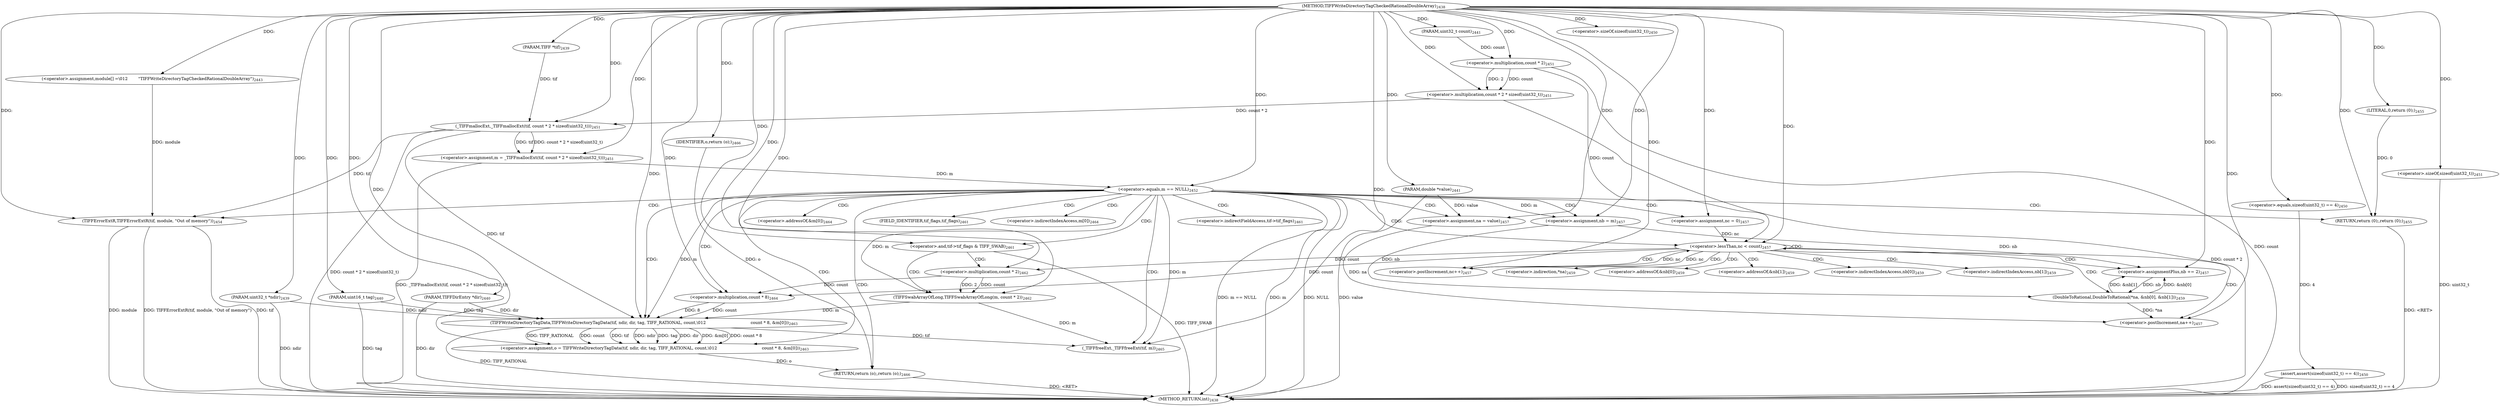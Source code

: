 digraph "TIFFWriteDirectoryTagCheckedRationalDoubleArray" {  
"70624" [label = <(METHOD,TIFFWriteDirectoryTagCheckedRationalDoubleArray)<SUB>2438</SUB>> ]
"70735" [label = <(METHOD_RETURN,int)<SUB>2438</SUB>> ]
"70625" [label = <(PARAM,TIFF *tif)<SUB>2439</SUB>> ]
"70626" [label = <(PARAM,uint32_t *ndir)<SUB>2439</SUB>> ]
"70627" [label = <(PARAM,TIFFDirEntry *dir)<SUB>2440</SUB>> ]
"70628" [label = <(PARAM,uint16_t tag)<SUB>2440</SUB>> ]
"70629" [label = <(PARAM,uint32_t count)<SUB>2441</SUB>> ]
"70630" [label = <(PARAM,double *value)<SUB>2441</SUB>> ]
"70633" [label = <(&lt;operator&gt;.assignment,module[] =\012        &quot;TIFFWriteDirectoryTagCheckedRationalDoubleArray&quot;)<SUB>2443</SUB>> ]
"70641" [label = <(assert,assert(sizeof(uint32_t) == 4))<SUB>2450</SUB>> ]
"70646" [label = <(&lt;operator&gt;.assignment,m = _TIFFmallocExt(tif, count * 2 * sizeof(uint32_t)))<SUB>2451</SUB>> ]
"70714" [label = <(&lt;operator&gt;.assignment,o = TIFFWriteDirectoryTagData(tif, ndir, dir, tag, TIFF_RATIONAL, count,\012                                  count * 8, &amp;m[0]))<SUB>2463</SUB>> ]
"70730" [label = <(_TIFFfreeExt,_TIFFfreeExt(tif, m))<SUB>2465</SUB>> ]
"70733" [label = <(RETURN,return (o);,return (o);)<SUB>2466</SUB>> ]
"70657" [label = <(&lt;operator&gt;.equals,m == NULL)<SUB>2452</SUB>> ]
"70679" [label = <(&lt;operator&gt;.lessThan,nc &lt; count)<SUB>2457</SUB>> ]
"70703" [label = <(&lt;operator&gt;.and,tif-&gt;tif_flags &amp; TIFF_SWAB)<SUB>2461</SUB>> ]
"70734" [label = <(IDENTIFIER,o,return (o);)<SUB>2466</SUB>> ]
"70642" [label = <(&lt;operator&gt;.equals,sizeof(uint32_t) == 4)<SUB>2450</SUB>> ]
"70648" [label = <(_TIFFmallocExt,_TIFFmallocExt(tif, count * 2 * sizeof(uint32_t)))<SUB>2451</SUB>> ]
"70661" [label = <(TIFFErrorExtR,TIFFErrorExtR(tif, module, &quot;Out of memory&quot;))<SUB>2454</SUB>> ]
"70665" [label = <(RETURN,return (0);,return (0);)<SUB>2455</SUB>> ]
"70683" [label = <(&lt;operator&gt;.postIncrement,na++)<SUB>2457</SUB>> ]
"70685" [label = <(&lt;operator&gt;.assignmentPlus,nb += 2)<SUB>2457</SUB>> ]
"70688" [label = <(&lt;operator&gt;.postIncrement,nc++)<SUB>2457</SUB>> ]
"70691" [label = <(DoubleToRational,DoubleToRational(*na, &amp;nb[0], &amp;nb[1]))<SUB>2459</SUB>> ]
"70709" [label = <(TIFFSwabArrayOfLong,TIFFSwabArrayOfLong(m, count * 2))<SUB>2462</SUB>> ]
"70716" [label = <(TIFFWriteDirectoryTagData,TIFFWriteDirectoryTagData(tif, ndir, dir, tag, TIFF_RATIONAL, count,\012                                  count * 8, &amp;m[0]))<SUB>2463</SUB>> ]
"70643" [label = <(&lt;operator&gt;.sizeOf,sizeof(uint32_t))<SUB>2450</SUB>> ]
"70650" [label = <(&lt;operator&gt;.multiplication,count * 2 * sizeof(uint32_t))<SUB>2451</SUB>> ]
"70666" [label = <(LITERAL,0,return (0);)<SUB>2455</SUB>> ]
"70670" [label = <(&lt;operator&gt;.assignment,na = value)<SUB>2457</SUB>> ]
"70673" [label = <(&lt;operator&gt;.assignment,nb = m)<SUB>2457</SUB>> ]
"70676" [label = <(&lt;operator&gt;.assignment,nc = 0)<SUB>2457</SUB>> ]
"70723" [label = <(&lt;operator&gt;.multiplication,count * 8)<SUB>2464</SUB>> ]
"70651" [label = <(&lt;operator&gt;.multiplication,count * 2)<SUB>2451</SUB>> ]
"70654" [label = <(&lt;operator&gt;.sizeOf,sizeof(uint32_t))<SUB>2451</SUB>> ]
"70711" [label = <(&lt;operator&gt;.multiplication,count * 2)<SUB>2462</SUB>> ]
"70704" [label = <(&lt;operator&gt;.indirectFieldAccess,tif-&gt;tif_flags)<SUB>2461</SUB>> ]
"70726" [label = <(&lt;operator&gt;.addressOf,&amp;m[0])<SUB>2464</SUB>> ]
"70692" [label = <(&lt;operator&gt;.indirection,*na)<SUB>2459</SUB>> ]
"70694" [label = <(&lt;operator&gt;.addressOf,&amp;nb[0])<SUB>2459</SUB>> ]
"70698" [label = <(&lt;operator&gt;.addressOf,&amp;nb[1])<SUB>2459</SUB>> ]
"70706" [label = <(FIELD_IDENTIFIER,tif_flags,tif_flags)<SUB>2461</SUB>> ]
"70727" [label = <(&lt;operator&gt;.indirectIndexAccess,m[0])<SUB>2464</SUB>> ]
"70695" [label = <(&lt;operator&gt;.indirectIndexAccess,nb[0])<SUB>2459</SUB>> ]
"70699" [label = <(&lt;operator&gt;.indirectIndexAccess,nb[1])<SUB>2459</SUB>> ]
  "70733" -> "70735"  [ label = "DDG: &lt;RET&gt;"] 
  "70665" -> "70735"  [ label = "DDG: &lt;RET&gt;"] 
  "70626" -> "70735"  [ label = "DDG: ndir"] 
  "70627" -> "70735"  [ label = "DDG: dir"] 
  "70628" -> "70735"  [ label = "DDG: tag"] 
  "70630" -> "70735"  [ label = "DDG: value"] 
  "70641" -> "70735"  [ label = "DDG: sizeof(uint32_t) == 4"] 
  "70641" -> "70735"  [ label = "DDG: assert(sizeof(uint32_t) == 4)"] 
  "70651" -> "70735"  [ label = "DDG: count"] 
  "70650" -> "70735"  [ label = "DDG: count * 2"] 
  "70654" -> "70735"  [ label = "DDG: uint32_t"] 
  "70648" -> "70735"  [ label = "DDG: count * 2 * sizeof(uint32_t)"] 
  "70646" -> "70735"  [ label = "DDG: _TIFFmallocExt(tif, count * 2 * sizeof(uint32_t))"] 
  "70657" -> "70735"  [ label = "DDG: m"] 
  "70657" -> "70735"  [ label = "DDG: m == NULL"] 
  "70661" -> "70735"  [ label = "DDG: tif"] 
  "70661" -> "70735"  [ label = "DDG: module"] 
  "70661" -> "70735"  [ label = "DDG: TIFFErrorExtR(tif, module, &quot;Out of memory&quot;)"] 
  "70716" -> "70735"  [ label = "DDG: TIFF_RATIONAL"] 
  "70657" -> "70735"  [ label = "DDG: NULL"] 
  "70703" -> "70735"  [ label = "DDG: TIFF_SWAB"] 
  "70624" -> "70625"  [ label = "DDG: "] 
  "70624" -> "70626"  [ label = "DDG: "] 
  "70624" -> "70627"  [ label = "DDG: "] 
  "70624" -> "70628"  [ label = "DDG: "] 
  "70624" -> "70629"  [ label = "DDG: "] 
  "70624" -> "70630"  [ label = "DDG: "] 
  "70624" -> "70633"  [ label = "DDG: "] 
  "70648" -> "70646"  [ label = "DDG: tif"] 
  "70648" -> "70646"  [ label = "DDG: count * 2 * sizeof(uint32_t)"] 
  "70716" -> "70714"  [ label = "DDG: tag"] 
  "70716" -> "70714"  [ label = "DDG: dir"] 
  "70716" -> "70714"  [ label = "DDG: &amp;m[0]"] 
  "70716" -> "70714"  [ label = "DDG: count * 8"] 
  "70716" -> "70714"  [ label = "DDG: TIFF_RATIONAL"] 
  "70716" -> "70714"  [ label = "DDG: count"] 
  "70716" -> "70714"  [ label = "DDG: tif"] 
  "70716" -> "70714"  [ label = "DDG: ndir"] 
  "70734" -> "70733"  [ label = "DDG: o"] 
  "70714" -> "70733"  [ label = "DDG: o"] 
  "70642" -> "70641"  [ label = "DDG: 4"] 
  "70624" -> "70646"  [ label = "DDG: "] 
  "70624" -> "70714"  [ label = "DDG: "] 
  "70716" -> "70730"  [ label = "DDG: tif"] 
  "70624" -> "70730"  [ label = "DDG: "] 
  "70709" -> "70730"  [ label = "DDG: m"] 
  "70657" -> "70730"  [ label = "DDG: m"] 
  "70624" -> "70734"  [ label = "DDG: "] 
  "70624" -> "70642"  [ label = "DDG: "] 
  "70625" -> "70648"  [ label = "DDG: tif"] 
  "70624" -> "70648"  [ label = "DDG: "] 
  "70650" -> "70648"  [ label = "DDG: count * 2"] 
  "70646" -> "70657"  [ label = "DDG: m"] 
  "70624" -> "70657"  [ label = "DDG: "] 
  "70666" -> "70665"  [ label = "DDG: 0"] 
  "70624" -> "70665"  [ label = "DDG: "] 
  "70676" -> "70679"  [ label = "DDG: nc"] 
  "70688" -> "70679"  [ label = "DDG: nc"] 
  "70624" -> "70679"  [ label = "DDG: "] 
  "70651" -> "70679"  [ label = "DDG: count"] 
  "70624" -> "70685"  [ label = "DDG: "] 
  "70624" -> "70703"  [ label = "DDG: "] 
  "70648" -> "70716"  [ label = "DDG: tif"] 
  "70624" -> "70716"  [ label = "DDG: "] 
  "70626" -> "70716"  [ label = "DDG: ndir"] 
  "70627" -> "70716"  [ label = "DDG: dir"] 
  "70628" -> "70716"  [ label = "DDG: tag"] 
  "70723" -> "70716"  [ label = "DDG: count"] 
  "70723" -> "70716"  [ label = "DDG: 8"] 
  "70709" -> "70716"  [ label = "DDG: m"] 
  "70657" -> "70716"  [ label = "DDG: m"] 
  "70624" -> "70643"  [ label = "DDG: "] 
  "70651" -> "70650"  [ label = "DDG: count"] 
  "70651" -> "70650"  [ label = "DDG: 2"] 
  "70624" -> "70650"  [ label = "DDG: "] 
  "70648" -> "70661"  [ label = "DDG: tif"] 
  "70624" -> "70661"  [ label = "DDG: "] 
  "70633" -> "70661"  [ label = "DDG: module"] 
  "70624" -> "70666"  [ label = "DDG: "] 
  "70630" -> "70670"  [ label = "DDG: value"] 
  "70624" -> "70670"  [ label = "DDG: "] 
  "70657" -> "70673"  [ label = "DDG: m"] 
  "70624" -> "70673"  [ label = "DDG: "] 
  "70624" -> "70676"  [ label = "DDG: "] 
  "70670" -> "70683"  [ label = "DDG: na"] 
  "70691" -> "70683"  [ label = "DDG: *na"] 
  "70624" -> "70683"  [ label = "DDG: "] 
  "70673" -> "70685"  [ label = "DDG: nb"] 
  "70691" -> "70685"  [ label = "DDG: &amp;nb[0]"] 
  "70691" -> "70685"  [ label = "DDG: &amp;nb[1]"] 
  "70679" -> "70688"  [ label = "DDG: nc"] 
  "70624" -> "70688"  [ label = "DDG: "] 
  "70673" -> "70691"  [ label = "DDG: nb"] 
  "70685" -> "70691"  [ label = "DDG: nb"] 
  "70624" -> "70709"  [ label = "DDG: "] 
  "70657" -> "70709"  [ label = "DDG: m"] 
  "70711" -> "70709"  [ label = "DDG: count"] 
  "70711" -> "70709"  [ label = "DDG: 2"] 
  "70679" -> "70723"  [ label = "DDG: count"] 
  "70711" -> "70723"  [ label = "DDG: count"] 
  "70624" -> "70723"  [ label = "DDG: "] 
  "70629" -> "70651"  [ label = "DDG: count"] 
  "70624" -> "70651"  [ label = "DDG: "] 
  "70624" -> "70654"  [ label = "DDG: "] 
  "70679" -> "70711"  [ label = "DDG: count"] 
  "70624" -> "70711"  [ label = "DDG: "] 
  "70657" -> "70673"  [ label = "CDG: "] 
  "70657" -> "70730"  [ label = "CDG: "] 
  "70657" -> "70726"  [ label = "CDG: "] 
  "70657" -> "70679"  [ label = "CDG: "] 
  "70657" -> "70670"  [ label = "CDG: "] 
  "70657" -> "70704"  [ label = "CDG: "] 
  "70657" -> "70661"  [ label = "CDG: "] 
  "70657" -> "70716"  [ label = "CDG: "] 
  "70657" -> "70676"  [ label = "CDG: "] 
  "70657" -> "70723"  [ label = "CDG: "] 
  "70657" -> "70706"  [ label = "CDG: "] 
  "70657" -> "70727"  [ label = "CDG: "] 
  "70657" -> "70733"  [ label = "CDG: "] 
  "70657" -> "70703"  [ label = "CDG: "] 
  "70657" -> "70665"  [ label = "CDG: "] 
  "70657" -> "70714"  [ label = "CDG: "] 
  "70679" -> "70683"  [ label = "CDG: "] 
  "70679" -> "70691"  [ label = "CDG: "] 
  "70679" -> "70699"  [ label = "CDG: "] 
  "70679" -> "70679"  [ label = "CDG: "] 
  "70679" -> "70685"  [ label = "CDG: "] 
  "70679" -> "70692"  [ label = "CDG: "] 
  "70679" -> "70688"  [ label = "CDG: "] 
  "70679" -> "70694"  [ label = "CDG: "] 
  "70679" -> "70698"  [ label = "CDG: "] 
  "70679" -> "70695"  [ label = "CDG: "] 
  "70703" -> "70709"  [ label = "CDG: "] 
  "70703" -> "70711"  [ label = "CDG: "] 
}

